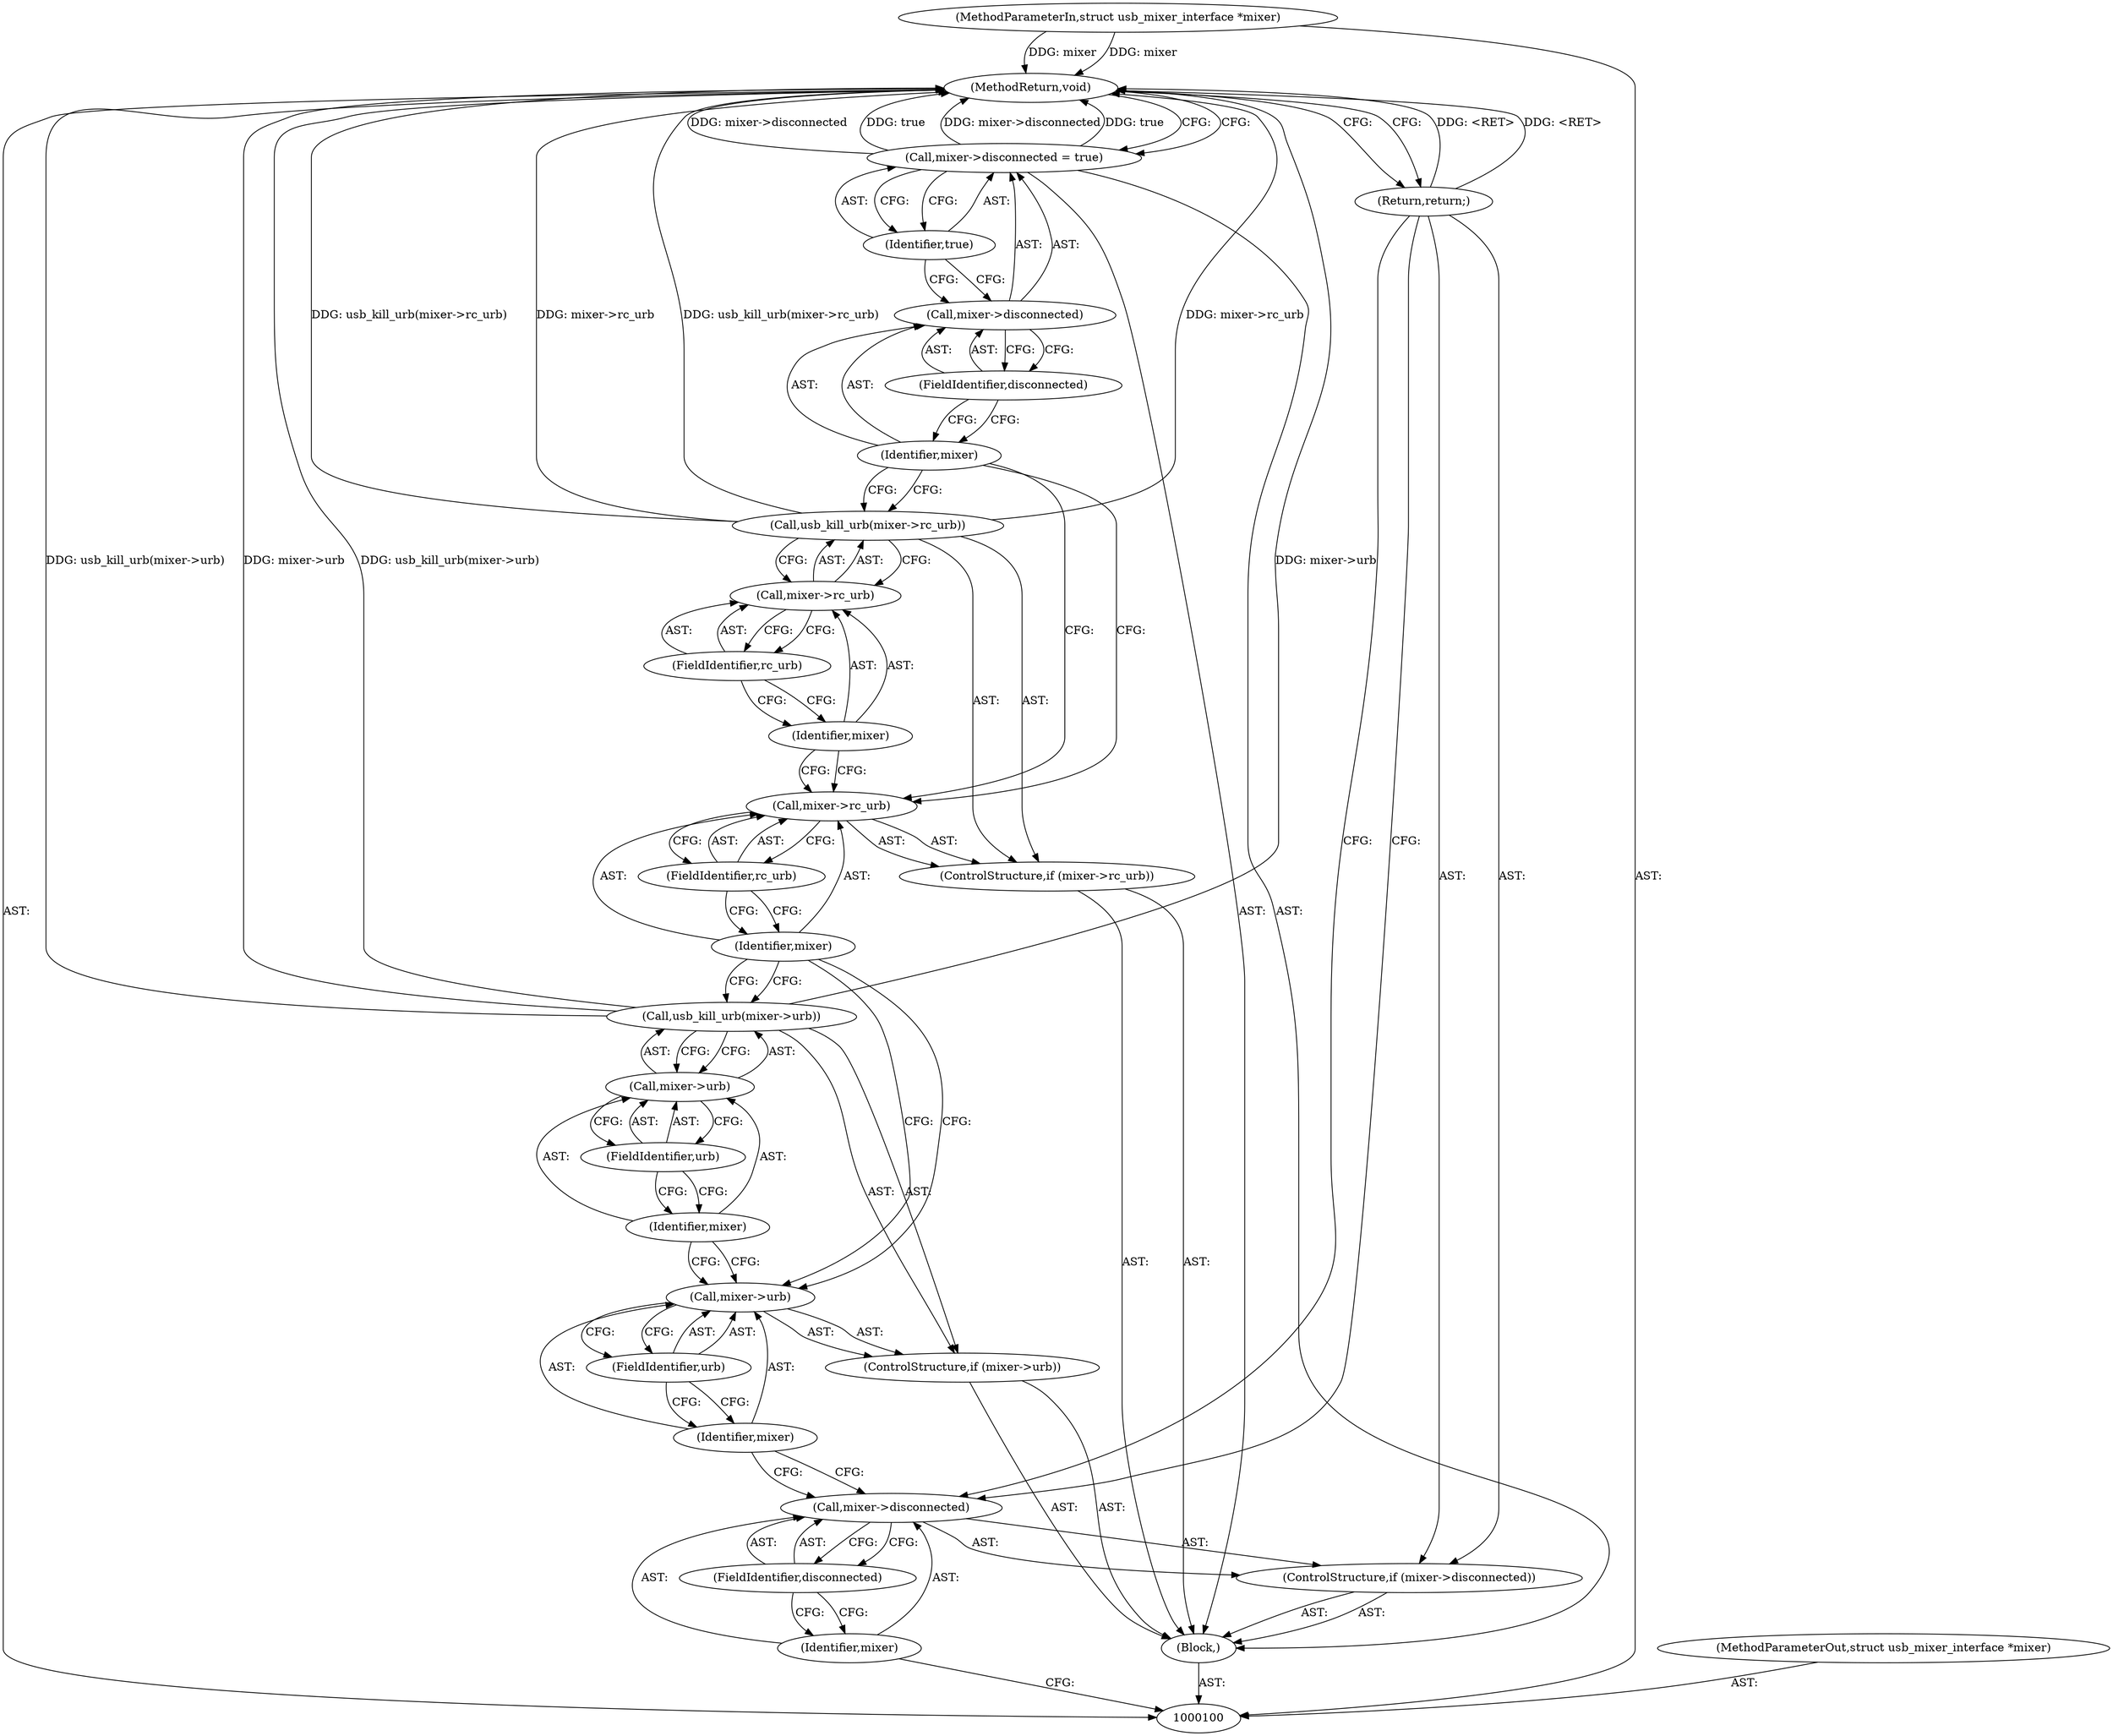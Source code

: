 digraph "0_linux_124751d5e63c823092060074bd0abaae61aaa9c4" {
"1000129" [label="(MethodReturn,void)"];
"1000101" [label="(MethodParameterIn,struct usb_mixer_interface *mixer)"];
"1000148" [label="(MethodParameterOut,struct usb_mixer_interface *mixer)"];
"1000102" [label="(Block,)"];
"1000103" [label="(ControlStructure,if (mixer->disconnected))"];
"1000106" [label="(FieldIdentifier,disconnected)"];
"1000104" [label="(Call,mixer->disconnected)"];
"1000105" [label="(Identifier,mixer)"];
"1000107" [label="(Return,return;)"];
"1000108" [label="(ControlStructure,if (mixer->urb))"];
"1000111" [label="(FieldIdentifier,urb)"];
"1000109" [label="(Call,mixer->urb)"];
"1000110" [label="(Identifier,mixer)"];
"1000113" [label="(Call,mixer->urb)"];
"1000114" [label="(Identifier,mixer)"];
"1000112" [label="(Call,usb_kill_urb(mixer->urb))"];
"1000115" [label="(FieldIdentifier,urb)"];
"1000116" [label="(ControlStructure,if (mixer->rc_urb))"];
"1000119" [label="(FieldIdentifier,rc_urb)"];
"1000117" [label="(Call,mixer->rc_urb)"];
"1000118" [label="(Identifier,mixer)"];
"1000121" [label="(Call,mixer->rc_urb)"];
"1000122" [label="(Identifier,mixer)"];
"1000120" [label="(Call,usb_kill_urb(mixer->rc_urb))"];
"1000123" [label="(FieldIdentifier,rc_urb)"];
"1000124" [label="(Call,mixer->disconnected = true)"];
"1000125" [label="(Call,mixer->disconnected)"];
"1000126" [label="(Identifier,mixer)"];
"1000128" [label="(Identifier,true)"];
"1000127" [label="(FieldIdentifier,disconnected)"];
"1000129" -> "1000100"  [label="AST: "];
"1000129" -> "1000107"  [label="CFG: "];
"1000129" -> "1000124"  [label="CFG: "];
"1000124" -> "1000129"  [label="DDG: mixer->disconnected"];
"1000124" -> "1000129"  [label="DDG: true"];
"1000120" -> "1000129"  [label="DDG: mixer->rc_urb"];
"1000120" -> "1000129"  [label="DDG: usb_kill_urb(mixer->rc_urb)"];
"1000112" -> "1000129"  [label="DDG: usb_kill_urb(mixer->urb)"];
"1000112" -> "1000129"  [label="DDG: mixer->urb"];
"1000101" -> "1000129"  [label="DDG: mixer"];
"1000107" -> "1000129"  [label="DDG: <RET>"];
"1000101" -> "1000100"  [label="AST: "];
"1000101" -> "1000129"  [label="DDG: mixer"];
"1000148" -> "1000100"  [label="AST: "];
"1000102" -> "1000100"  [label="AST: "];
"1000103" -> "1000102"  [label="AST: "];
"1000108" -> "1000102"  [label="AST: "];
"1000116" -> "1000102"  [label="AST: "];
"1000124" -> "1000102"  [label="AST: "];
"1000103" -> "1000102"  [label="AST: "];
"1000104" -> "1000103"  [label="AST: "];
"1000107" -> "1000103"  [label="AST: "];
"1000106" -> "1000104"  [label="AST: "];
"1000106" -> "1000105"  [label="CFG: "];
"1000104" -> "1000106"  [label="CFG: "];
"1000104" -> "1000103"  [label="AST: "];
"1000104" -> "1000106"  [label="CFG: "];
"1000105" -> "1000104"  [label="AST: "];
"1000106" -> "1000104"  [label="AST: "];
"1000107" -> "1000104"  [label="CFG: "];
"1000110" -> "1000104"  [label="CFG: "];
"1000105" -> "1000104"  [label="AST: "];
"1000105" -> "1000100"  [label="CFG: "];
"1000106" -> "1000105"  [label="CFG: "];
"1000107" -> "1000103"  [label="AST: "];
"1000107" -> "1000104"  [label="CFG: "];
"1000129" -> "1000107"  [label="CFG: "];
"1000107" -> "1000129"  [label="DDG: <RET>"];
"1000108" -> "1000102"  [label="AST: "];
"1000109" -> "1000108"  [label="AST: "];
"1000112" -> "1000108"  [label="AST: "];
"1000111" -> "1000109"  [label="AST: "];
"1000111" -> "1000110"  [label="CFG: "];
"1000109" -> "1000111"  [label="CFG: "];
"1000109" -> "1000108"  [label="AST: "];
"1000109" -> "1000111"  [label="CFG: "];
"1000110" -> "1000109"  [label="AST: "];
"1000111" -> "1000109"  [label="AST: "];
"1000114" -> "1000109"  [label="CFG: "];
"1000118" -> "1000109"  [label="CFG: "];
"1000110" -> "1000109"  [label="AST: "];
"1000110" -> "1000104"  [label="CFG: "];
"1000111" -> "1000110"  [label="CFG: "];
"1000113" -> "1000112"  [label="AST: "];
"1000113" -> "1000115"  [label="CFG: "];
"1000114" -> "1000113"  [label="AST: "];
"1000115" -> "1000113"  [label="AST: "];
"1000112" -> "1000113"  [label="CFG: "];
"1000114" -> "1000113"  [label="AST: "];
"1000114" -> "1000109"  [label="CFG: "];
"1000115" -> "1000114"  [label="CFG: "];
"1000112" -> "1000108"  [label="AST: "];
"1000112" -> "1000113"  [label="CFG: "];
"1000113" -> "1000112"  [label="AST: "];
"1000118" -> "1000112"  [label="CFG: "];
"1000112" -> "1000129"  [label="DDG: usb_kill_urb(mixer->urb)"];
"1000112" -> "1000129"  [label="DDG: mixer->urb"];
"1000115" -> "1000113"  [label="AST: "];
"1000115" -> "1000114"  [label="CFG: "];
"1000113" -> "1000115"  [label="CFG: "];
"1000116" -> "1000102"  [label="AST: "];
"1000117" -> "1000116"  [label="AST: "];
"1000120" -> "1000116"  [label="AST: "];
"1000119" -> "1000117"  [label="AST: "];
"1000119" -> "1000118"  [label="CFG: "];
"1000117" -> "1000119"  [label="CFG: "];
"1000117" -> "1000116"  [label="AST: "];
"1000117" -> "1000119"  [label="CFG: "];
"1000118" -> "1000117"  [label="AST: "];
"1000119" -> "1000117"  [label="AST: "];
"1000122" -> "1000117"  [label="CFG: "];
"1000126" -> "1000117"  [label="CFG: "];
"1000118" -> "1000117"  [label="AST: "];
"1000118" -> "1000112"  [label="CFG: "];
"1000118" -> "1000109"  [label="CFG: "];
"1000119" -> "1000118"  [label="CFG: "];
"1000121" -> "1000120"  [label="AST: "];
"1000121" -> "1000123"  [label="CFG: "];
"1000122" -> "1000121"  [label="AST: "];
"1000123" -> "1000121"  [label="AST: "];
"1000120" -> "1000121"  [label="CFG: "];
"1000122" -> "1000121"  [label="AST: "];
"1000122" -> "1000117"  [label="CFG: "];
"1000123" -> "1000122"  [label="CFG: "];
"1000120" -> "1000116"  [label="AST: "];
"1000120" -> "1000121"  [label="CFG: "];
"1000121" -> "1000120"  [label="AST: "];
"1000126" -> "1000120"  [label="CFG: "];
"1000120" -> "1000129"  [label="DDG: mixer->rc_urb"];
"1000120" -> "1000129"  [label="DDG: usb_kill_urb(mixer->rc_urb)"];
"1000123" -> "1000121"  [label="AST: "];
"1000123" -> "1000122"  [label="CFG: "];
"1000121" -> "1000123"  [label="CFG: "];
"1000124" -> "1000102"  [label="AST: "];
"1000124" -> "1000128"  [label="CFG: "];
"1000125" -> "1000124"  [label="AST: "];
"1000128" -> "1000124"  [label="AST: "];
"1000129" -> "1000124"  [label="CFG: "];
"1000124" -> "1000129"  [label="DDG: mixer->disconnected"];
"1000124" -> "1000129"  [label="DDG: true"];
"1000125" -> "1000124"  [label="AST: "];
"1000125" -> "1000127"  [label="CFG: "];
"1000126" -> "1000125"  [label="AST: "];
"1000127" -> "1000125"  [label="AST: "];
"1000128" -> "1000125"  [label="CFG: "];
"1000126" -> "1000125"  [label="AST: "];
"1000126" -> "1000120"  [label="CFG: "];
"1000126" -> "1000117"  [label="CFG: "];
"1000127" -> "1000126"  [label="CFG: "];
"1000128" -> "1000124"  [label="AST: "];
"1000128" -> "1000125"  [label="CFG: "];
"1000124" -> "1000128"  [label="CFG: "];
"1000127" -> "1000125"  [label="AST: "];
"1000127" -> "1000126"  [label="CFG: "];
"1000125" -> "1000127"  [label="CFG: "];
}
